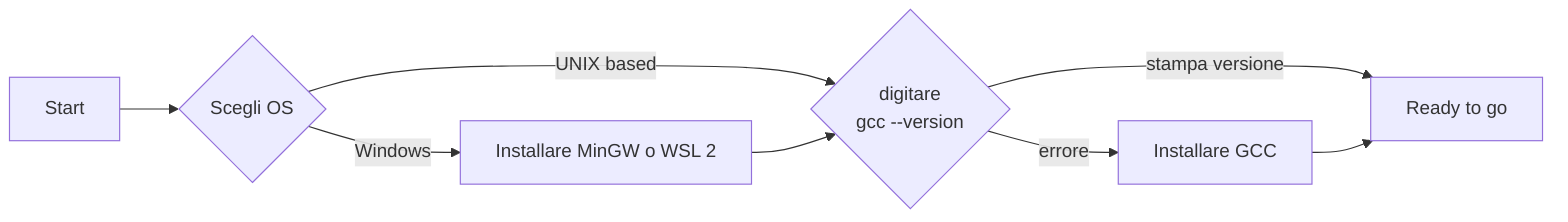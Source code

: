 flowchart LR
A[Start]
B{"Scegli OS"}
C[Installare MinGW o WSL 2]
E{"digitare\ngcc --version"}
F[Installare GCC]
G[Ready to go]

A --> B
B --> |Windows| C
B --> |UNIX based| E
C --> E
E --> |errore| F
E --> |stampa versione| G
F --> G
